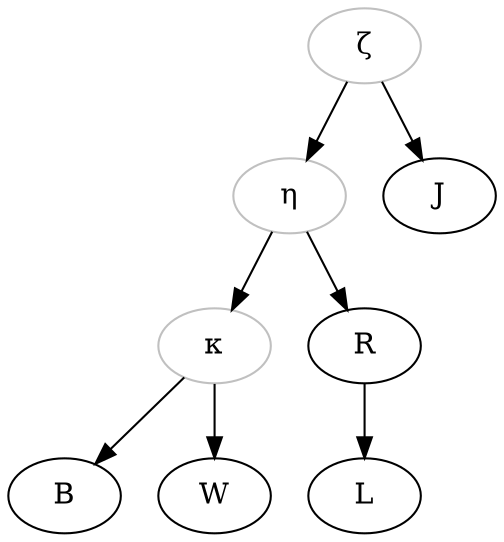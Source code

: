 digraph {

    zeta[color="grey", label="ζ"];
    eta[color="grey", label="η"];
    kappa[color="grey", label="κ"];
    zeta -> J;
    zeta -> eta;
    eta -> kappa;
    eta -> R;
    R -> L;
    kappa -> B;
    kappa -> W;

}
